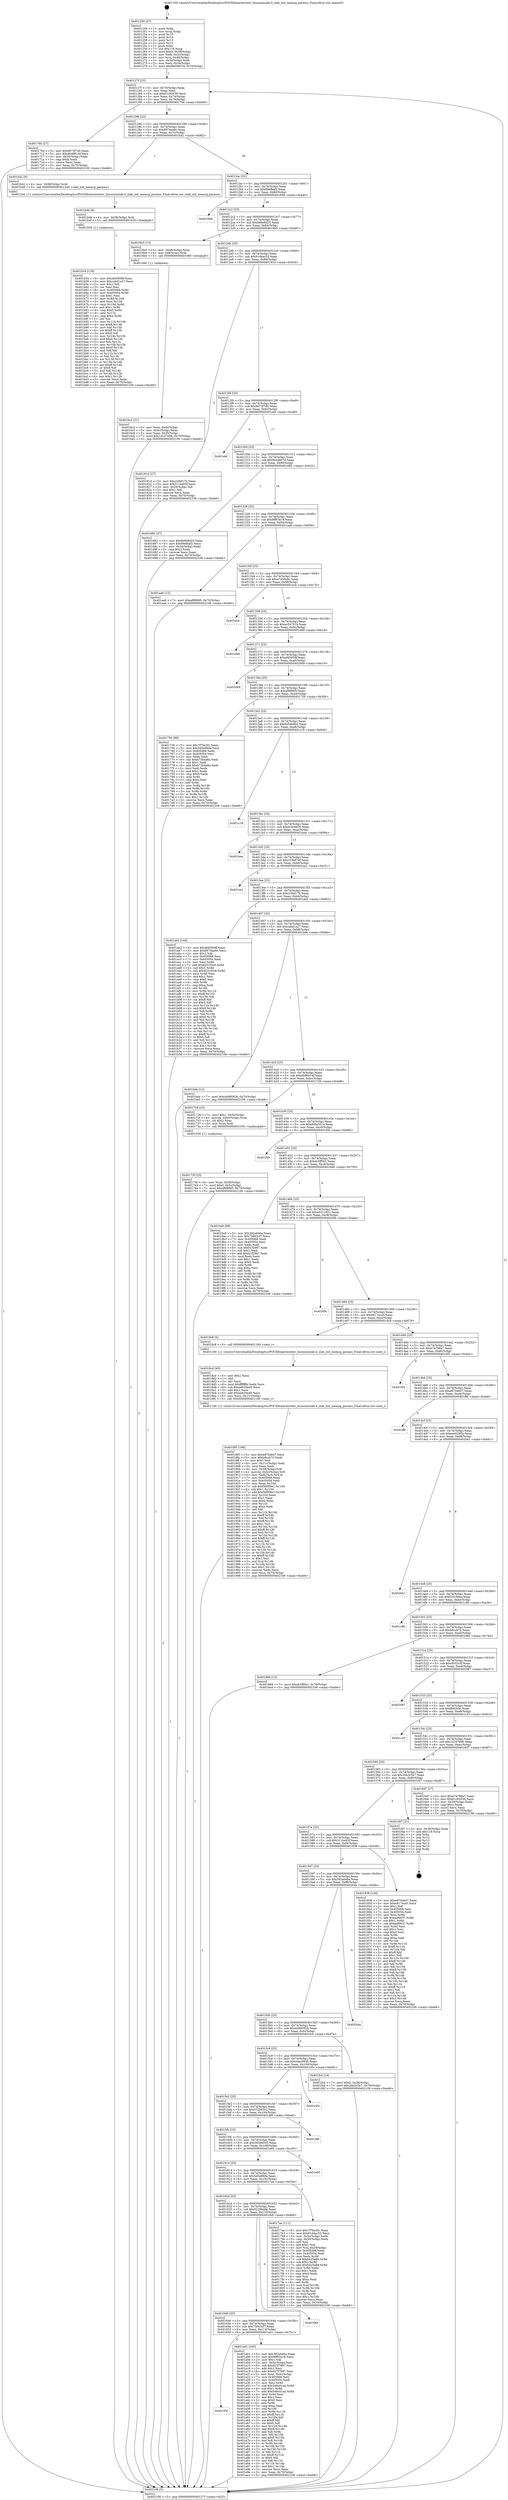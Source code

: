 digraph "0x401250" {
  label = "0x401250 (/mnt/c/Users/mathe/Desktop/tcc/POCII/binaries/extr_linuxmmslab.h_slab_init_memcg_params_Final-ollvm.out::main(0))"
  labelloc = "t"
  node[shape=record]

  Entry [label="",width=0.3,height=0.3,shape=circle,fillcolor=black,style=filled]
  "0x40127f" [label="{
     0x40127f [23]\l
     | [instrs]\l
     &nbsp;&nbsp;0x40127f \<+3\>: mov -0x70(%rbp),%eax\l
     &nbsp;&nbsp;0x401282 \<+2\>: mov %eax,%ecx\l
     &nbsp;&nbsp;0x401284 \<+6\>: sub $0x81c92036,%ecx\l
     &nbsp;&nbsp;0x40128a \<+3\>: mov %eax,-0x74(%rbp)\l
     &nbsp;&nbsp;0x40128d \<+3\>: mov %ecx,-0x78(%rbp)\l
     &nbsp;&nbsp;0x401290 \<+6\>: je 000000000040170d \<main+0x4bd\>\l
  }"]
  "0x40170d" [label="{
     0x40170d [27]\l
     | [instrs]\l
     &nbsp;&nbsp;0x40170d \<+5\>: mov $0x9673f7d0,%eax\l
     &nbsp;&nbsp;0x401712 \<+5\>: mov $0xd0d8914f,%ecx\l
     &nbsp;&nbsp;0x401717 \<+3\>: mov -0x30(%rbp),%edx\l
     &nbsp;&nbsp;0x40171a \<+3\>: cmp $0x0,%edx\l
     &nbsp;&nbsp;0x40171d \<+3\>: cmove %ecx,%eax\l
     &nbsp;&nbsp;0x401720 \<+3\>: mov %eax,-0x70(%rbp)\l
     &nbsp;&nbsp;0x401723 \<+5\>: jmp 0000000000402106 \<main+0xeb6\>\l
  }"]
  "0x401296" [label="{
     0x401296 [22]\l
     | [instrs]\l
     &nbsp;&nbsp;0x401296 \<+5\>: jmp 000000000040129b \<main+0x4b\>\l
     &nbsp;&nbsp;0x40129b \<+3\>: mov -0x74(%rbp),%eax\l
     &nbsp;&nbsp;0x40129e \<+5\>: sub $0x8974aa9c,%eax\l
     &nbsp;&nbsp;0x4012a3 \<+3\>: mov %eax,-0x7c(%rbp)\l
     &nbsp;&nbsp;0x4012a6 \<+6\>: je 0000000000401b42 \<main+0x8f2\>\l
  }"]
  Exit [label="",width=0.3,height=0.3,shape=circle,fillcolor=black,style=filled,peripheries=2]
  "0x401b42" [label="{
     0x401b42 [9]\l
     | [instrs]\l
     &nbsp;&nbsp;0x401b42 \<+4\>: mov -0x58(%rbp),%rdi\l
     &nbsp;&nbsp;0x401b46 \<+5\>: call 0000000000401240 \<slab_init_memcg_params\>\l
     | [calls]\l
     &nbsp;&nbsp;0x401240 \{1\} (/mnt/c/Users/mathe/Desktop/tcc/POCII/binaries/extr_linuxmmslab.h_slab_init_memcg_params_Final-ollvm.out::slab_init_memcg_params)\l
  }"]
  "0x4012ac" [label="{
     0x4012ac [22]\l
     | [instrs]\l
     &nbsp;&nbsp;0x4012ac \<+5\>: jmp 00000000004012b1 \<main+0x61\>\l
     &nbsp;&nbsp;0x4012b1 \<+3\>: mov -0x74(%rbp),%eax\l
     &nbsp;&nbsp;0x4012b4 \<+5\>: sub $0x89efbaf2,%eax\l
     &nbsp;&nbsp;0x4012b9 \<+3\>: mov %eax,-0x80(%rbp)\l
     &nbsp;&nbsp;0x4012bc \<+6\>: je 000000000040169d \<main+0x44d\>\l
  }"]
  "0x401b54" [label="{
     0x401b54 [138]\l
     | [instrs]\l
     &nbsp;&nbsp;0x401b54 \<+5\>: mov $0xaf45959f,%eax\l
     &nbsp;&nbsp;0x401b59 \<+5\>: mov $0xcabd1a27,%ecx\l
     &nbsp;&nbsp;0x401b5e \<+2\>: mov $0x1,%dl\l
     &nbsp;&nbsp;0x401b60 \<+2\>: xor %esi,%esi\l
     &nbsp;&nbsp;0x401b62 \<+8\>: mov 0x405068,%r8d\l
     &nbsp;&nbsp;0x401b6a \<+8\>: mov 0x405054,%r9d\l
     &nbsp;&nbsp;0x401b72 \<+3\>: sub $0x1,%esi\l
     &nbsp;&nbsp;0x401b75 \<+3\>: mov %r8d,%r10d\l
     &nbsp;&nbsp;0x401b78 \<+3\>: add %esi,%r10d\l
     &nbsp;&nbsp;0x401b7b \<+4\>: imul %r10d,%r8d\l
     &nbsp;&nbsp;0x401b7f \<+4\>: and $0x1,%r8d\l
     &nbsp;&nbsp;0x401b83 \<+4\>: cmp $0x0,%r8d\l
     &nbsp;&nbsp;0x401b87 \<+4\>: sete %r11b\l
     &nbsp;&nbsp;0x401b8b \<+4\>: cmp $0xa,%r9d\l
     &nbsp;&nbsp;0x401b8f \<+3\>: setl %bl\l
     &nbsp;&nbsp;0x401b92 \<+3\>: mov %r11b,%r14b\l
     &nbsp;&nbsp;0x401b95 \<+4\>: xor $0xff,%r14b\l
     &nbsp;&nbsp;0x401b99 \<+3\>: mov %bl,%r15b\l
     &nbsp;&nbsp;0x401b9c \<+4\>: xor $0xff,%r15b\l
     &nbsp;&nbsp;0x401ba0 \<+3\>: xor $0x0,%dl\l
     &nbsp;&nbsp;0x401ba3 \<+3\>: mov %r14b,%r12b\l
     &nbsp;&nbsp;0x401ba6 \<+4\>: and $0x0,%r12b\l
     &nbsp;&nbsp;0x401baa \<+3\>: and %dl,%r11b\l
     &nbsp;&nbsp;0x401bad \<+3\>: mov %r15b,%r13b\l
     &nbsp;&nbsp;0x401bb0 \<+4\>: and $0x0,%r13b\l
     &nbsp;&nbsp;0x401bb4 \<+2\>: and %dl,%bl\l
     &nbsp;&nbsp;0x401bb6 \<+3\>: or %r11b,%r12b\l
     &nbsp;&nbsp;0x401bb9 \<+3\>: or %bl,%r13b\l
     &nbsp;&nbsp;0x401bbc \<+3\>: xor %r13b,%r12b\l
     &nbsp;&nbsp;0x401bbf \<+3\>: or %r15b,%r14b\l
     &nbsp;&nbsp;0x401bc2 \<+4\>: xor $0xff,%r14b\l
     &nbsp;&nbsp;0x401bc6 \<+3\>: or $0x0,%dl\l
     &nbsp;&nbsp;0x401bc9 \<+3\>: and %dl,%r14b\l
     &nbsp;&nbsp;0x401bcc \<+3\>: or %r14b,%r12b\l
     &nbsp;&nbsp;0x401bcf \<+4\>: test $0x1,%r12b\l
     &nbsp;&nbsp;0x401bd3 \<+3\>: cmovne %ecx,%eax\l
     &nbsp;&nbsp;0x401bd6 \<+3\>: mov %eax,-0x70(%rbp)\l
     &nbsp;&nbsp;0x401bd9 \<+5\>: jmp 0000000000402106 \<main+0xeb6\>\l
  }"]
  "0x40169d" [label="{
     0x40169d\l
  }", style=dashed]
  "0x4012c2" [label="{
     0x4012c2 [25]\l
     | [instrs]\l
     &nbsp;&nbsp;0x4012c2 \<+5\>: jmp 00000000004012c7 \<main+0x77\>\l
     &nbsp;&nbsp;0x4012c7 \<+3\>: mov -0x74(%rbp),%eax\l
     &nbsp;&nbsp;0x4012ca \<+5\>: sub $0x8e9e8d25,%eax\l
     &nbsp;&nbsp;0x4012cf \<+6\>: mov %eax,-0x84(%rbp)\l
     &nbsp;&nbsp;0x4012d5 \<+6\>: je 00000000004016b5 \<main+0x465\>\l
  }"]
  "0x401b4b" [label="{
     0x401b4b [9]\l
     | [instrs]\l
     &nbsp;&nbsp;0x401b4b \<+4\>: mov -0x58(%rbp),%rdi\l
     &nbsp;&nbsp;0x401b4f \<+5\>: call 0000000000401030 \<free@plt\>\l
     | [calls]\l
     &nbsp;&nbsp;0x401030 \{1\} (unknown)\l
  }"]
  "0x4016b5" [label="{
     0x4016b5 [13]\l
     | [instrs]\l
     &nbsp;&nbsp;0x4016b5 \<+4\>: mov -0x48(%rbp),%rax\l
     &nbsp;&nbsp;0x4016b9 \<+4\>: mov 0x8(%rax),%rdi\l
     &nbsp;&nbsp;0x4016bd \<+5\>: call 0000000000401060 \<atoi@plt\>\l
     | [calls]\l
     &nbsp;&nbsp;0x401060 \{1\} (unknown)\l
  }"]
  "0x4012db" [label="{
     0x4012db [25]\l
     | [instrs]\l
     &nbsp;&nbsp;0x4012db \<+5\>: jmp 00000000004012e0 \<main+0x90\>\l
     &nbsp;&nbsp;0x4012e0 \<+3\>: mov -0x74(%rbp),%eax\l
     &nbsp;&nbsp;0x4012e3 \<+5\>: sub $0x91ddac53,%eax\l
     &nbsp;&nbsp;0x4012e8 \<+6\>: mov %eax,-0x88(%rbp)\l
     &nbsp;&nbsp;0x4012ee \<+6\>: je 000000000040181d \<main+0x5cd\>\l
  }"]
  "0x40165f" [label="{
     0x40165f\l
  }", style=dashed]
  "0x40181d" [label="{
     0x40181d [27]\l
     | [instrs]\l
     &nbsp;&nbsp;0x40181d \<+5\>: mov $0xc34bf17b,%eax\l
     &nbsp;&nbsp;0x401822 \<+5\>: mov $0x311be83f,%ecx\l
     &nbsp;&nbsp;0x401827 \<+3\>: mov -0x29(%rbp),%dl\l
     &nbsp;&nbsp;0x40182a \<+3\>: test $0x1,%dl\l
     &nbsp;&nbsp;0x40182d \<+3\>: cmovne %ecx,%eax\l
     &nbsp;&nbsp;0x401830 \<+3\>: mov %eax,-0x70(%rbp)\l
     &nbsp;&nbsp;0x401833 \<+5\>: jmp 0000000000402106 \<main+0xeb6\>\l
  }"]
  "0x4012f4" [label="{
     0x4012f4 [25]\l
     | [instrs]\l
     &nbsp;&nbsp;0x4012f4 \<+5\>: jmp 00000000004012f9 \<main+0xa9\>\l
     &nbsp;&nbsp;0x4012f9 \<+3\>: mov -0x74(%rbp),%eax\l
     &nbsp;&nbsp;0x4012fc \<+5\>: sub $0x9673f7d0,%eax\l
     &nbsp;&nbsp;0x401301 \<+6\>: mov %eax,-0x8c(%rbp)\l
     &nbsp;&nbsp;0x401307 \<+6\>: je 0000000000401ebf \<main+0xc6f\>\l
  }"]
  "0x401a01" [label="{
     0x401a01 [165]\l
     | [instrs]\l
     &nbsp;&nbsp;0x401a01 \<+5\>: mov $0x392a646a,%eax\l
     &nbsp;&nbsp;0x401a06 \<+5\>: mov $0x9ff93419,%ecx\l
     &nbsp;&nbsp;0x401a0b \<+2\>: mov $0x1,%dl\l
     &nbsp;&nbsp;0x401a0d \<+3\>: mov -0x5c(%rbp),%esi\l
     &nbsp;&nbsp;0x401a10 \<+6\>: sub $0xd27f7897,%esi\l
     &nbsp;&nbsp;0x401a16 \<+3\>: add $0x1,%esi\l
     &nbsp;&nbsp;0x401a19 \<+6\>: add $0xd27f7897,%esi\l
     &nbsp;&nbsp;0x401a1f \<+3\>: mov %esi,-0x5c(%rbp)\l
     &nbsp;&nbsp;0x401a22 \<+7\>: mov 0x405068,%esi\l
     &nbsp;&nbsp;0x401a29 \<+7\>: mov 0x405054,%edi\l
     &nbsp;&nbsp;0x401a30 \<+3\>: mov %esi,%r8d\l
     &nbsp;&nbsp;0x401a33 \<+7\>: sub $0x548cd1ad,%r8d\l
     &nbsp;&nbsp;0x401a3a \<+4\>: sub $0x1,%r8d\l
     &nbsp;&nbsp;0x401a3e \<+7\>: add $0x548cd1ad,%r8d\l
     &nbsp;&nbsp;0x401a45 \<+4\>: imul %r8d,%esi\l
     &nbsp;&nbsp;0x401a49 \<+3\>: and $0x1,%esi\l
     &nbsp;&nbsp;0x401a4c \<+3\>: cmp $0x0,%esi\l
     &nbsp;&nbsp;0x401a4f \<+4\>: sete %r9b\l
     &nbsp;&nbsp;0x401a53 \<+3\>: cmp $0xa,%edi\l
     &nbsp;&nbsp;0x401a56 \<+4\>: setl %r10b\l
     &nbsp;&nbsp;0x401a5a \<+3\>: mov %r9b,%r11b\l
     &nbsp;&nbsp;0x401a5d \<+4\>: xor $0xff,%r11b\l
     &nbsp;&nbsp;0x401a61 \<+3\>: mov %r10b,%bl\l
     &nbsp;&nbsp;0x401a64 \<+3\>: xor $0xff,%bl\l
     &nbsp;&nbsp;0x401a67 \<+3\>: xor $0x0,%dl\l
     &nbsp;&nbsp;0x401a6a \<+3\>: mov %r11b,%r14b\l
     &nbsp;&nbsp;0x401a6d \<+4\>: and $0x0,%r14b\l
     &nbsp;&nbsp;0x401a71 \<+3\>: and %dl,%r9b\l
     &nbsp;&nbsp;0x401a74 \<+3\>: mov %bl,%r15b\l
     &nbsp;&nbsp;0x401a77 \<+4\>: and $0x0,%r15b\l
     &nbsp;&nbsp;0x401a7b \<+3\>: and %dl,%r10b\l
     &nbsp;&nbsp;0x401a7e \<+3\>: or %r9b,%r14b\l
     &nbsp;&nbsp;0x401a81 \<+3\>: or %r10b,%r15b\l
     &nbsp;&nbsp;0x401a84 \<+3\>: xor %r15b,%r14b\l
     &nbsp;&nbsp;0x401a87 \<+3\>: or %bl,%r11b\l
     &nbsp;&nbsp;0x401a8a \<+4\>: xor $0xff,%r11b\l
     &nbsp;&nbsp;0x401a8e \<+3\>: or $0x0,%dl\l
     &nbsp;&nbsp;0x401a91 \<+3\>: and %dl,%r11b\l
     &nbsp;&nbsp;0x401a94 \<+3\>: or %r11b,%r14b\l
     &nbsp;&nbsp;0x401a97 \<+4\>: test $0x1,%r14b\l
     &nbsp;&nbsp;0x401a9b \<+3\>: cmovne %ecx,%eax\l
     &nbsp;&nbsp;0x401a9e \<+3\>: mov %eax,-0x70(%rbp)\l
     &nbsp;&nbsp;0x401aa1 \<+5\>: jmp 0000000000402106 \<main+0xeb6\>\l
  }"]
  "0x401ebf" [label="{
     0x401ebf\l
  }", style=dashed]
  "0x40130d" [label="{
     0x40130d [25]\l
     | [instrs]\l
     &nbsp;&nbsp;0x40130d \<+5\>: jmp 0000000000401312 \<main+0xc2\>\l
     &nbsp;&nbsp;0x401312 \<+3\>: mov -0x74(%rbp),%eax\l
     &nbsp;&nbsp;0x401315 \<+5\>: sub $0x9e04607d,%eax\l
     &nbsp;&nbsp;0x40131a \<+6\>: mov %eax,-0x90(%rbp)\l
     &nbsp;&nbsp;0x401320 \<+6\>: je 0000000000401682 \<main+0x432\>\l
  }"]
  "0x401646" [label="{
     0x401646 [25]\l
     | [instrs]\l
     &nbsp;&nbsp;0x401646 \<+5\>: jmp 000000000040164b \<main+0x3fb\>\l
     &nbsp;&nbsp;0x40164b \<+3\>: mov -0x74(%rbp),%eax\l
     &nbsp;&nbsp;0x40164e \<+5\>: sub $0x75663cf7,%eax\l
     &nbsp;&nbsp;0x401653 \<+6\>: mov %eax,-0x114(%rbp)\l
     &nbsp;&nbsp;0x401659 \<+6\>: je 0000000000401a01 \<main+0x7b1\>\l
  }"]
  "0x401682" [label="{
     0x401682 [27]\l
     | [instrs]\l
     &nbsp;&nbsp;0x401682 \<+5\>: mov $0x8e9e8d25,%eax\l
     &nbsp;&nbsp;0x401687 \<+5\>: mov $0x89efbaf2,%ecx\l
     &nbsp;&nbsp;0x40168c \<+3\>: mov -0x34(%rbp),%edx\l
     &nbsp;&nbsp;0x40168f \<+3\>: cmp $0x2,%edx\l
     &nbsp;&nbsp;0x401692 \<+3\>: cmovne %ecx,%eax\l
     &nbsp;&nbsp;0x401695 \<+3\>: mov %eax,-0x70(%rbp)\l
     &nbsp;&nbsp;0x401698 \<+5\>: jmp 0000000000402106 \<main+0xeb6\>\l
  }"]
  "0x401326" [label="{
     0x401326 [25]\l
     | [instrs]\l
     &nbsp;&nbsp;0x401326 \<+5\>: jmp 000000000040132b \<main+0xdb\>\l
     &nbsp;&nbsp;0x40132b \<+3\>: mov -0x74(%rbp),%eax\l
     &nbsp;&nbsp;0x40132e \<+5\>: sub $0x9ff93419,%eax\l
     &nbsp;&nbsp;0x401333 \<+6\>: mov %eax,-0x94(%rbp)\l
     &nbsp;&nbsp;0x401339 \<+6\>: je 0000000000401aa6 \<main+0x856\>\l
  }"]
  "0x402106" [label="{
     0x402106 [5]\l
     | [instrs]\l
     &nbsp;&nbsp;0x402106 \<+5\>: jmp 000000000040127f \<main+0x2f\>\l
  }"]
  "0x401250" [label="{
     0x401250 [47]\l
     | [instrs]\l
     &nbsp;&nbsp;0x401250 \<+1\>: push %rbp\l
     &nbsp;&nbsp;0x401251 \<+3\>: mov %rsp,%rbp\l
     &nbsp;&nbsp;0x401254 \<+2\>: push %r15\l
     &nbsp;&nbsp;0x401256 \<+2\>: push %r14\l
     &nbsp;&nbsp;0x401258 \<+2\>: push %r13\l
     &nbsp;&nbsp;0x40125a \<+2\>: push %r12\l
     &nbsp;&nbsp;0x40125c \<+1\>: push %rbx\l
     &nbsp;&nbsp;0x40125d \<+7\>: sub $0x118,%rsp\l
     &nbsp;&nbsp;0x401264 \<+7\>: movl $0x0,-0x38(%rbp)\l
     &nbsp;&nbsp;0x40126b \<+3\>: mov %edi,-0x3c(%rbp)\l
     &nbsp;&nbsp;0x40126e \<+4\>: mov %rsi,-0x48(%rbp)\l
     &nbsp;&nbsp;0x401272 \<+3\>: mov -0x3c(%rbp),%edi\l
     &nbsp;&nbsp;0x401275 \<+3\>: mov %edi,-0x34(%rbp)\l
     &nbsp;&nbsp;0x401278 \<+7\>: movl $0x9e04607d,-0x70(%rbp)\l
  }"]
  "0x4016c2" [label="{
     0x4016c2 [21]\l
     | [instrs]\l
     &nbsp;&nbsp;0x4016c2 \<+3\>: mov %eax,-0x4c(%rbp)\l
     &nbsp;&nbsp;0x4016c5 \<+3\>: mov -0x4c(%rbp),%eax\l
     &nbsp;&nbsp;0x4016c8 \<+3\>: mov %eax,-0x30(%rbp)\l
     &nbsp;&nbsp;0x4016cb \<+7\>: movl $0x1d1d7e98,-0x70(%rbp)\l
     &nbsp;&nbsp;0x4016d2 \<+5\>: jmp 0000000000402106 \<main+0xeb6\>\l
  }"]
  "0x401fb8" [label="{
     0x401fb8\l
  }", style=dashed]
  "0x401aa6" [label="{
     0x401aa6 [12]\l
     | [instrs]\l
     &nbsp;&nbsp;0x401aa6 \<+7\>: movl $0xaf6f6fd5,-0x70(%rbp)\l
     &nbsp;&nbsp;0x401aad \<+5\>: jmp 0000000000402106 \<main+0xeb6\>\l
  }"]
  "0x40133f" [label="{
     0x40133f [25]\l
     | [instrs]\l
     &nbsp;&nbsp;0x40133f \<+5\>: jmp 0000000000401344 \<main+0xf4\>\l
     &nbsp;&nbsp;0x401344 \<+3\>: mov -0x74(%rbp),%eax\l
     &nbsp;&nbsp;0x401347 \<+5\>: sub $0xa7e50a9c,%eax\l
     &nbsp;&nbsp;0x40134c \<+6\>: mov %eax,-0x98(%rbp)\l
     &nbsp;&nbsp;0x401352 \<+6\>: je 0000000000401ecb \<main+0xc7b\>\l
  }"]
  "0x4018f5" [label="{
     0x4018f5 [168]\l
     | [instrs]\l
     &nbsp;&nbsp;0x4018f5 \<+5\>: mov $0xe870a647,%ecx\l
     &nbsp;&nbsp;0x4018fa \<+5\>: mov $0xb8ccb72,%edx\l
     &nbsp;&nbsp;0x4018ff \<+3\>: mov $0x1,%sil\l
     &nbsp;&nbsp;0x401902 \<+6\>: mov -0x11c(%rbp),%edi\l
     &nbsp;&nbsp;0x401908 \<+3\>: imul %eax,%edi\l
     &nbsp;&nbsp;0x40190b \<+4\>: mov -0x58(%rbp),%r8\l
     &nbsp;&nbsp;0x40190f \<+4\>: movslq -0x5c(%rbp),%r9\l
     &nbsp;&nbsp;0x401913 \<+4\>: mov %edi,(%r8,%r9,4)\l
     &nbsp;&nbsp;0x401917 \<+7\>: mov 0x405068,%eax\l
     &nbsp;&nbsp;0x40191e \<+7\>: mov 0x405054,%edi\l
     &nbsp;&nbsp;0x401925 \<+3\>: mov %eax,%r10d\l
     &nbsp;&nbsp;0x401928 \<+7\>: sub $0xf46f09e1,%r10d\l
     &nbsp;&nbsp;0x40192f \<+4\>: sub $0x1,%r10d\l
     &nbsp;&nbsp;0x401933 \<+7\>: add $0xf46f09e1,%r10d\l
     &nbsp;&nbsp;0x40193a \<+4\>: imul %r10d,%eax\l
     &nbsp;&nbsp;0x40193e \<+3\>: and $0x1,%eax\l
     &nbsp;&nbsp;0x401941 \<+3\>: cmp $0x0,%eax\l
     &nbsp;&nbsp;0x401944 \<+4\>: sete %r11b\l
     &nbsp;&nbsp;0x401948 \<+3\>: cmp $0xa,%edi\l
     &nbsp;&nbsp;0x40194b \<+3\>: setl %bl\l
     &nbsp;&nbsp;0x40194e \<+3\>: mov %r11b,%r14b\l
     &nbsp;&nbsp;0x401951 \<+4\>: xor $0xff,%r14b\l
     &nbsp;&nbsp;0x401955 \<+3\>: mov %bl,%r15b\l
     &nbsp;&nbsp;0x401958 \<+4\>: xor $0xff,%r15b\l
     &nbsp;&nbsp;0x40195c \<+4\>: xor $0x1,%sil\l
     &nbsp;&nbsp;0x401960 \<+3\>: mov %r14b,%r12b\l
     &nbsp;&nbsp;0x401963 \<+4\>: and $0xff,%r12b\l
     &nbsp;&nbsp;0x401967 \<+3\>: and %sil,%r11b\l
     &nbsp;&nbsp;0x40196a \<+3\>: mov %r15b,%r13b\l
     &nbsp;&nbsp;0x40196d \<+4\>: and $0xff,%r13b\l
     &nbsp;&nbsp;0x401971 \<+3\>: and %sil,%bl\l
     &nbsp;&nbsp;0x401974 \<+3\>: or %r11b,%r12b\l
     &nbsp;&nbsp;0x401977 \<+3\>: or %bl,%r13b\l
     &nbsp;&nbsp;0x40197a \<+3\>: xor %r13b,%r12b\l
     &nbsp;&nbsp;0x40197d \<+3\>: or %r15b,%r14b\l
     &nbsp;&nbsp;0x401980 \<+4\>: xor $0xff,%r14b\l
     &nbsp;&nbsp;0x401984 \<+4\>: or $0x1,%sil\l
     &nbsp;&nbsp;0x401988 \<+3\>: and %sil,%r14b\l
     &nbsp;&nbsp;0x40198b \<+3\>: or %r14b,%r12b\l
     &nbsp;&nbsp;0x40198e \<+4\>: test $0x1,%r12b\l
     &nbsp;&nbsp;0x401992 \<+3\>: cmovne %edx,%ecx\l
     &nbsp;&nbsp;0x401995 \<+3\>: mov %ecx,-0x70(%rbp)\l
     &nbsp;&nbsp;0x401998 \<+5\>: jmp 0000000000402106 \<main+0xeb6\>\l
  }"]
  "0x401ecb" [label="{
     0x401ecb\l
  }", style=dashed]
  "0x401358" [label="{
     0x401358 [25]\l
     | [instrs]\l
     &nbsp;&nbsp;0x401358 \<+5\>: jmp 000000000040135d \<main+0x10d\>\l
     &nbsp;&nbsp;0x40135d \<+3\>: mov -0x74(%rbp),%eax\l
     &nbsp;&nbsp;0x401360 \<+5\>: sub $0xac54701b,%eax\l
     &nbsp;&nbsp;0x401365 \<+6\>: mov %eax,-0x9c(%rbp)\l
     &nbsp;&nbsp;0x40136b \<+6\>: je 0000000000401d68 \<main+0xb18\>\l
  }"]
  "0x4018cd" [label="{
     0x4018cd [40]\l
     | [instrs]\l
     &nbsp;&nbsp;0x4018cd \<+5\>: mov $0x2,%ecx\l
     &nbsp;&nbsp;0x4018d2 \<+1\>: cltd\l
     &nbsp;&nbsp;0x4018d3 \<+2\>: idiv %ecx\l
     &nbsp;&nbsp;0x4018d5 \<+6\>: imul $0xfffffffe,%edx,%ecx\l
     &nbsp;&nbsp;0x4018db \<+6\>: sub $0xee620e40,%ecx\l
     &nbsp;&nbsp;0x4018e1 \<+3\>: add $0x1,%ecx\l
     &nbsp;&nbsp;0x4018e4 \<+6\>: add $0xee620e40,%ecx\l
     &nbsp;&nbsp;0x4018ea \<+6\>: mov %ecx,-0x11c(%rbp)\l
     &nbsp;&nbsp;0x4018f0 \<+5\>: call 0000000000401160 \<next_i\>\l
     | [calls]\l
     &nbsp;&nbsp;0x401160 \{1\} (/mnt/c/Users/mathe/Desktop/tcc/POCII/binaries/extr_linuxmmslab.h_slab_init_memcg_params_Final-ollvm.out::next_i)\l
  }"]
  "0x401d68" [label="{
     0x401d68\l
  }", style=dashed]
  "0x401371" [label="{
     0x401371 [25]\l
     | [instrs]\l
     &nbsp;&nbsp;0x401371 \<+5\>: jmp 0000000000401376 \<main+0x126\>\l
     &nbsp;&nbsp;0x401376 \<+3\>: mov -0x74(%rbp),%eax\l
     &nbsp;&nbsp;0x401379 \<+5\>: sub $0xaf45959f,%eax\l
     &nbsp;&nbsp;0x40137e \<+6\>: mov %eax,-0xa0(%rbp)\l
     &nbsp;&nbsp;0x401384 \<+6\>: je 0000000000402069 \<main+0xe19\>\l
  }"]
  "0x40162d" [label="{
     0x40162d [25]\l
     | [instrs]\l
     &nbsp;&nbsp;0x40162d \<+5\>: jmp 0000000000401632 \<main+0x3e2\>\l
     &nbsp;&nbsp;0x401632 \<+3\>: mov -0x74(%rbp),%eax\l
     &nbsp;&nbsp;0x401635 \<+5\>: sub $0x6229bdde,%eax\l
     &nbsp;&nbsp;0x40163a \<+6\>: mov %eax,-0x110(%rbp)\l
     &nbsp;&nbsp;0x401640 \<+6\>: je 0000000000401fb8 \<main+0xd68\>\l
  }"]
  "0x402069" [label="{
     0x402069\l
  }", style=dashed]
  "0x40138a" [label="{
     0x40138a [25]\l
     | [instrs]\l
     &nbsp;&nbsp;0x40138a \<+5\>: jmp 000000000040138f \<main+0x13f\>\l
     &nbsp;&nbsp;0x40138f \<+3\>: mov -0x74(%rbp),%eax\l
     &nbsp;&nbsp;0x401392 \<+5\>: sub $0xaf6f6fd5,%eax\l
     &nbsp;&nbsp;0x401397 \<+6\>: mov %eax,-0xa4(%rbp)\l
     &nbsp;&nbsp;0x40139d \<+6\>: je 0000000000401756 \<main+0x506\>\l
  }"]
  "0x4017ae" [label="{
     0x4017ae [111]\l
     | [instrs]\l
     &nbsp;&nbsp;0x4017ae \<+5\>: mov $0x7f7be3f1,%eax\l
     &nbsp;&nbsp;0x4017b3 \<+5\>: mov $0x91ddac53,%ecx\l
     &nbsp;&nbsp;0x4017b8 \<+3\>: mov -0x5c(%rbp),%edx\l
     &nbsp;&nbsp;0x4017bb \<+3\>: cmp -0x50(%rbp),%edx\l
     &nbsp;&nbsp;0x4017be \<+4\>: setl %sil\l
     &nbsp;&nbsp;0x4017c2 \<+4\>: and $0x1,%sil\l
     &nbsp;&nbsp;0x4017c6 \<+4\>: mov %sil,-0x29(%rbp)\l
     &nbsp;&nbsp;0x4017ca \<+7\>: mov 0x405068,%edx\l
     &nbsp;&nbsp;0x4017d1 \<+7\>: mov 0x405054,%edi\l
     &nbsp;&nbsp;0x4017d8 \<+3\>: mov %edx,%r8d\l
     &nbsp;&nbsp;0x4017db \<+7\>: sub $0xb425a89,%r8d\l
     &nbsp;&nbsp;0x4017e2 \<+4\>: sub $0x1,%r8d\l
     &nbsp;&nbsp;0x4017e6 \<+7\>: add $0xb425a89,%r8d\l
     &nbsp;&nbsp;0x4017ed \<+4\>: imul %r8d,%edx\l
     &nbsp;&nbsp;0x4017f1 \<+3\>: and $0x1,%edx\l
     &nbsp;&nbsp;0x4017f4 \<+3\>: cmp $0x0,%edx\l
     &nbsp;&nbsp;0x4017f7 \<+4\>: sete %sil\l
     &nbsp;&nbsp;0x4017fb \<+3\>: cmp $0xa,%edi\l
     &nbsp;&nbsp;0x4017fe \<+4\>: setl %r9b\l
     &nbsp;&nbsp;0x401802 \<+3\>: mov %sil,%r10b\l
     &nbsp;&nbsp;0x401805 \<+3\>: and %r9b,%r10b\l
     &nbsp;&nbsp;0x401808 \<+3\>: xor %r9b,%sil\l
     &nbsp;&nbsp;0x40180b \<+3\>: or %sil,%r10b\l
     &nbsp;&nbsp;0x40180e \<+4\>: test $0x1,%r10b\l
     &nbsp;&nbsp;0x401812 \<+3\>: cmovne %ecx,%eax\l
     &nbsp;&nbsp;0x401815 \<+3\>: mov %eax,-0x70(%rbp)\l
     &nbsp;&nbsp;0x401818 \<+5\>: jmp 0000000000402106 \<main+0xeb6\>\l
  }"]
  "0x401756" [label="{
     0x401756 [88]\l
     | [instrs]\l
     &nbsp;&nbsp;0x401756 \<+5\>: mov $0x7f7be3f1,%eax\l
     &nbsp;&nbsp;0x40175b \<+5\>: mov $0x5d3e980e,%ecx\l
     &nbsp;&nbsp;0x401760 \<+7\>: mov 0x405068,%edx\l
     &nbsp;&nbsp;0x401767 \<+7\>: mov 0x405054,%esi\l
     &nbsp;&nbsp;0x40176e \<+2\>: mov %edx,%edi\l
     &nbsp;&nbsp;0x401770 \<+6\>: sub $0xb73b4a6a,%edi\l
     &nbsp;&nbsp;0x401776 \<+3\>: sub $0x1,%edi\l
     &nbsp;&nbsp;0x401779 \<+6\>: add $0xb73b4a6a,%edi\l
     &nbsp;&nbsp;0x40177f \<+3\>: imul %edi,%edx\l
     &nbsp;&nbsp;0x401782 \<+3\>: and $0x1,%edx\l
     &nbsp;&nbsp;0x401785 \<+3\>: cmp $0x0,%edx\l
     &nbsp;&nbsp;0x401788 \<+4\>: sete %r8b\l
     &nbsp;&nbsp;0x40178c \<+3\>: cmp $0xa,%esi\l
     &nbsp;&nbsp;0x40178f \<+4\>: setl %r9b\l
     &nbsp;&nbsp;0x401793 \<+3\>: mov %r8b,%r10b\l
     &nbsp;&nbsp;0x401796 \<+3\>: and %r9b,%r10b\l
     &nbsp;&nbsp;0x401799 \<+3\>: xor %r9b,%r8b\l
     &nbsp;&nbsp;0x40179c \<+3\>: or %r8b,%r10b\l
     &nbsp;&nbsp;0x40179f \<+4\>: test $0x1,%r10b\l
     &nbsp;&nbsp;0x4017a3 \<+3\>: cmovne %ecx,%eax\l
     &nbsp;&nbsp;0x4017a6 \<+3\>: mov %eax,-0x70(%rbp)\l
     &nbsp;&nbsp;0x4017a9 \<+5\>: jmp 0000000000402106 \<main+0xeb6\>\l
  }"]
  "0x4013a3" [label="{
     0x4013a3 [25]\l
     | [instrs]\l
     &nbsp;&nbsp;0x4013a3 \<+5\>: jmp 00000000004013a8 \<main+0x158\>\l
     &nbsp;&nbsp;0x4013a8 \<+3\>: mov -0x74(%rbp),%eax\l
     &nbsp;&nbsp;0x4013ab \<+5\>: sub $0xbc04b0b5,%eax\l
     &nbsp;&nbsp;0x4013b0 \<+6\>: mov %eax,-0xa8(%rbp)\l
     &nbsp;&nbsp;0x4013b6 \<+6\>: je 0000000000401c18 \<main+0x9c8\>\l
  }"]
  "0x401614" [label="{
     0x401614 [25]\l
     | [instrs]\l
     &nbsp;&nbsp;0x401614 \<+5\>: jmp 0000000000401619 \<main+0x3c9\>\l
     &nbsp;&nbsp;0x401619 \<+3\>: mov -0x74(%rbp),%eax\l
     &nbsp;&nbsp;0x40161c \<+5\>: sub $0x5d3e980e,%eax\l
     &nbsp;&nbsp;0x401621 \<+6\>: mov %eax,-0x10c(%rbp)\l
     &nbsp;&nbsp;0x401627 \<+6\>: je 00000000004017ae \<main+0x55e\>\l
  }"]
  "0x401c18" [label="{
     0x401c18\l
  }", style=dashed]
  "0x4013bc" [label="{
     0x4013bc [25]\l
     | [instrs]\l
     &nbsp;&nbsp;0x4013bc \<+5\>: jmp 00000000004013c1 \<main+0x171\>\l
     &nbsp;&nbsp;0x4013c1 \<+3\>: mov -0x74(%rbp),%eax\l
     &nbsp;&nbsp;0x4013c4 \<+5\>: sub $0xbc4c6e56,%eax\l
     &nbsp;&nbsp;0x4013c9 \<+6\>: mov %eax,-0xac(%rbp)\l
     &nbsp;&nbsp;0x4013cf \<+6\>: je 0000000000401bea \<main+0x99a\>\l
  }"]
  "0x401e95" [label="{
     0x401e95\l
  }", style=dashed]
  "0x401bea" [label="{
     0x401bea\l
  }", style=dashed]
  "0x4013d5" [label="{
     0x4013d5 [25]\l
     | [instrs]\l
     &nbsp;&nbsp;0x4013d5 \<+5\>: jmp 00000000004013da \<main+0x18a\>\l
     &nbsp;&nbsp;0x4013da \<+3\>: mov -0x74(%rbp),%eax\l
     &nbsp;&nbsp;0x4013dd \<+5\>: sub $0xc33b87af,%eax\l
     &nbsp;&nbsp;0x4013e2 \<+6\>: mov %eax,-0xb0(%rbp)\l
     &nbsp;&nbsp;0x4013e8 \<+6\>: je 0000000000401ea1 \<main+0xc51\>\l
  }"]
  "0x4015fb" [label="{
     0x4015fb [25]\l
     | [instrs]\l
     &nbsp;&nbsp;0x4015fb \<+5\>: jmp 0000000000401600 \<main+0x3b0\>\l
     &nbsp;&nbsp;0x401600 \<+3\>: mov -0x74(%rbp),%eax\l
     &nbsp;&nbsp;0x401603 \<+5\>: sub $0x595e6045,%eax\l
     &nbsp;&nbsp;0x401608 \<+6\>: mov %eax,-0x108(%rbp)\l
     &nbsp;&nbsp;0x40160e \<+6\>: je 0000000000401e95 \<main+0xc45\>\l
  }"]
  "0x401ea1" [label="{
     0x401ea1\l
  }", style=dashed]
  "0x4013ee" [label="{
     0x4013ee [25]\l
     | [instrs]\l
     &nbsp;&nbsp;0x4013ee \<+5\>: jmp 00000000004013f3 \<main+0x1a3\>\l
     &nbsp;&nbsp;0x4013f3 \<+3\>: mov -0x74(%rbp),%eax\l
     &nbsp;&nbsp;0x4013f6 \<+5\>: sub $0xc34bf17b,%eax\l
     &nbsp;&nbsp;0x4013fb \<+6\>: mov %eax,-0xb4(%rbp)\l
     &nbsp;&nbsp;0x401401 \<+6\>: je 0000000000401ab2 \<main+0x862\>\l
  }"]
  "0x401df8" [label="{
     0x401df8\l
  }", style=dashed]
  "0x401ab2" [label="{
     0x401ab2 [144]\l
     | [instrs]\l
     &nbsp;&nbsp;0x401ab2 \<+5\>: mov $0xaf45959f,%eax\l
     &nbsp;&nbsp;0x401ab7 \<+5\>: mov $0x8974aa9c,%ecx\l
     &nbsp;&nbsp;0x401abc \<+2\>: mov $0x1,%dl\l
     &nbsp;&nbsp;0x401abe \<+7\>: mov 0x405068,%esi\l
     &nbsp;&nbsp;0x401ac5 \<+7\>: mov 0x405054,%edi\l
     &nbsp;&nbsp;0x401acc \<+3\>: mov %esi,%r8d\l
     &nbsp;&nbsp;0x401acf \<+7\>: add $0x8251f3c8,%r8d\l
     &nbsp;&nbsp;0x401ad6 \<+4\>: sub $0x1,%r8d\l
     &nbsp;&nbsp;0x401ada \<+7\>: sub $0x8251f3c8,%r8d\l
     &nbsp;&nbsp;0x401ae1 \<+4\>: imul %r8d,%esi\l
     &nbsp;&nbsp;0x401ae5 \<+3\>: and $0x1,%esi\l
     &nbsp;&nbsp;0x401ae8 \<+3\>: cmp $0x0,%esi\l
     &nbsp;&nbsp;0x401aeb \<+4\>: sete %r9b\l
     &nbsp;&nbsp;0x401aef \<+3\>: cmp $0xa,%edi\l
     &nbsp;&nbsp;0x401af2 \<+4\>: setl %r10b\l
     &nbsp;&nbsp;0x401af6 \<+3\>: mov %r9b,%r11b\l
     &nbsp;&nbsp;0x401af9 \<+4\>: xor $0xff,%r11b\l
     &nbsp;&nbsp;0x401afd \<+3\>: mov %r10b,%bl\l
     &nbsp;&nbsp;0x401b00 \<+3\>: xor $0xff,%bl\l
     &nbsp;&nbsp;0x401b03 \<+3\>: xor $0x0,%dl\l
     &nbsp;&nbsp;0x401b06 \<+3\>: mov %r11b,%r14b\l
     &nbsp;&nbsp;0x401b09 \<+4\>: and $0x0,%r14b\l
     &nbsp;&nbsp;0x401b0d \<+3\>: and %dl,%r9b\l
     &nbsp;&nbsp;0x401b10 \<+3\>: mov %bl,%r15b\l
     &nbsp;&nbsp;0x401b13 \<+4\>: and $0x0,%r15b\l
     &nbsp;&nbsp;0x401b17 \<+3\>: and %dl,%r10b\l
     &nbsp;&nbsp;0x401b1a \<+3\>: or %r9b,%r14b\l
     &nbsp;&nbsp;0x401b1d \<+3\>: or %r10b,%r15b\l
     &nbsp;&nbsp;0x401b20 \<+3\>: xor %r15b,%r14b\l
     &nbsp;&nbsp;0x401b23 \<+3\>: or %bl,%r11b\l
     &nbsp;&nbsp;0x401b26 \<+4\>: xor $0xff,%r11b\l
     &nbsp;&nbsp;0x401b2a \<+3\>: or $0x0,%dl\l
     &nbsp;&nbsp;0x401b2d \<+3\>: and %dl,%r11b\l
     &nbsp;&nbsp;0x401b30 \<+3\>: or %r11b,%r14b\l
     &nbsp;&nbsp;0x401b33 \<+4\>: test $0x1,%r14b\l
     &nbsp;&nbsp;0x401b37 \<+3\>: cmovne %ecx,%eax\l
     &nbsp;&nbsp;0x401b3a \<+3\>: mov %eax,-0x70(%rbp)\l
     &nbsp;&nbsp;0x401b3d \<+5\>: jmp 0000000000402106 \<main+0xeb6\>\l
  }"]
  "0x401407" [label="{
     0x401407 [25]\l
     | [instrs]\l
     &nbsp;&nbsp;0x401407 \<+5\>: jmp 000000000040140c \<main+0x1bc\>\l
     &nbsp;&nbsp;0x40140c \<+3\>: mov -0x74(%rbp),%eax\l
     &nbsp;&nbsp;0x40140f \<+5\>: sub $0xcabd1a27,%eax\l
     &nbsp;&nbsp;0x401414 \<+6\>: mov %eax,-0xb8(%rbp)\l
     &nbsp;&nbsp;0x40141a \<+6\>: je 0000000000401bde \<main+0x98e\>\l
  }"]
  "0x4015e2" [label="{
     0x4015e2 [25]\l
     | [instrs]\l
     &nbsp;&nbsp;0x4015e2 \<+5\>: jmp 00000000004015e7 \<main+0x397\>\l
     &nbsp;&nbsp;0x4015e7 \<+3\>: mov -0x74(%rbp),%eax\l
     &nbsp;&nbsp;0x4015ea \<+5\>: sub $0x532b43c2,%eax\l
     &nbsp;&nbsp;0x4015ef \<+6\>: mov %eax,-0x104(%rbp)\l
     &nbsp;&nbsp;0x4015f5 \<+6\>: je 0000000000401df8 \<main+0xba8\>\l
  }"]
  "0x401bde" [label="{
     0x401bde [12]\l
     | [instrs]\l
     &nbsp;&nbsp;0x401bde \<+7\>: movl $0x44990926,-0x70(%rbp)\l
     &nbsp;&nbsp;0x401be5 \<+5\>: jmp 0000000000402106 \<main+0xeb6\>\l
  }"]
  "0x401420" [label="{
     0x401420 [25]\l
     | [instrs]\l
     &nbsp;&nbsp;0x401420 \<+5\>: jmp 0000000000401425 \<main+0x1d5\>\l
     &nbsp;&nbsp;0x401425 \<+3\>: mov -0x74(%rbp),%eax\l
     &nbsp;&nbsp;0x401428 \<+5\>: sub $0xd0d8914f,%eax\l
     &nbsp;&nbsp;0x40142d \<+6\>: mov %eax,-0xbc(%rbp)\l
     &nbsp;&nbsp;0x401433 \<+6\>: je 0000000000401728 \<main+0x4d8\>\l
  }"]
  "0x401d5c" [label="{
     0x401d5c\l
  }", style=dashed]
  "0x401728" [label="{
     0x401728 [23]\l
     | [instrs]\l
     &nbsp;&nbsp;0x401728 \<+7\>: movl $0x1,-0x50(%rbp)\l
     &nbsp;&nbsp;0x40172f \<+4\>: movslq -0x50(%rbp),%rax\l
     &nbsp;&nbsp;0x401733 \<+4\>: shl $0x2,%rax\l
     &nbsp;&nbsp;0x401737 \<+3\>: mov %rax,%rdi\l
     &nbsp;&nbsp;0x40173a \<+5\>: call 0000000000401050 \<malloc@plt\>\l
     | [calls]\l
     &nbsp;&nbsp;0x401050 \{1\} (unknown)\l
  }"]
  "0x401439" [label="{
     0x401439 [25]\l
     | [instrs]\l
     &nbsp;&nbsp;0x401439 \<+5\>: jmp 000000000040143e \<main+0x1ee\>\l
     &nbsp;&nbsp;0x40143e \<+3\>: mov -0x74(%rbp),%eax\l
     &nbsp;&nbsp;0x401441 \<+5\>: sub $0xd66a3214,%eax\l
     &nbsp;&nbsp;0x401446 \<+6\>: mov %eax,-0xc0(%rbp)\l
     &nbsp;&nbsp;0x40144c \<+6\>: je 0000000000401f5b \<main+0xd0b\>\l
  }"]
  "0x4015c9" [label="{
     0x4015c9 [25]\l
     | [instrs]\l
     &nbsp;&nbsp;0x4015c9 \<+5\>: jmp 00000000004015ce \<main+0x37e\>\l
     &nbsp;&nbsp;0x4015ce \<+3\>: mov -0x74(%rbp),%eax\l
     &nbsp;&nbsp;0x4015d1 \<+5\>: sub $0x44ec0930,%eax\l
     &nbsp;&nbsp;0x4015d6 \<+6\>: mov %eax,-0x100(%rbp)\l
     &nbsp;&nbsp;0x4015dc \<+6\>: je 0000000000401d5c \<main+0xb0c\>\l
  }"]
  "0x401f5b" [label="{
     0x401f5b\l
  }", style=dashed]
  "0x401452" [label="{
     0x401452 [25]\l
     | [instrs]\l
     &nbsp;&nbsp;0x401452 \<+5\>: jmp 0000000000401457 \<main+0x207\>\l
     &nbsp;&nbsp;0x401457 \<+3\>: mov -0x74(%rbp),%eax\l
     &nbsp;&nbsp;0x40145a \<+5\>: sub $0xdc5ff5b1,%eax\l
     &nbsp;&nbsp;0x40145f \<+6\>: mov %eax,-0xc4(%rbp)\l
     &nbsp;&nbsp;0x401465 \<+6\>: je 00000000004019a9 \<main+0x759\>\l
  }"]
  "0x401fc4" [label="{
     0x401fc4 [19]\l
     | [instrs]\l
     &nbsp;&nbsp;0x401fc4 \<+7\>: movl $0x0,-0x38(%rbp)\l
     &nbsp;&nbsp;0x401fcb \<+7\>: movl $0x2bb3c5e7,-0x70(%rbp)\l
     &nbsp;&nbsp;0x401fd2 \<+5\>: jmp 0000000000402106 \<main+0xeb6\>\l
  }"]
  "0x4019a9" [label="{
     0x4019a9 [88]\l
     | [instrs]\l
     &nbsp;&nbsp;0x4019a9 \<+5\>: mov $0x392a646a,%eax\l
     &nbsp;&nbsp;0x4019ae \<+5\>: mov $0x75663cf7,%ecx\l
     &nbsp;&nbsp;0x4019b3 \<+7\>: mov 0x405068,%edx\l
     &nbsp;&nbsp;0x4019ba \<+7\>: mov 0x405054,%esi\l
     &nbsp;&nbsp;0x4019c1 \<+2\>: mov %edx,%edi\l
     &nbsp;&nbsp;0x4019c3 \<+6\>: sub $0xb1f2967,%edi\l
     &nbsp;&nbsp;0x4019c9 \<+3\>: sub $0x1,%edi\l
     &nbsp;&nbsp;0x4019cc \<+6\>: add $0xb1f2967,%edi\l
     &nbsp;&nbsp;0x4019d2 \<+3\>: imul %edi,%edx\l
     &nbsp;&nbsp;0x4019d5 \<+3\>: and $0x1,%edx\l
     &nbsp;&nbsp;0x4019d8 \<+3\>: cmp $0x0,%edx\l
     &nbsp;&nbsp;0x4019db \<+4\>: sete %r8b\l
     &nbsp;&nbsp;0x4019df \<+3\>: cmp $0xa,%esi\l
     &nbsp;&nbsp;0x4019e2 \<+4\>: setl %r9b\l
     &nbsp;&nbsp;0x4019e6 \<+3\>: mov %r8b,%r10b\l
     &nbsp;&nbsp;0x4019e9 \<+3\>: and %r9b,%r10b\l
     &nbsp;&nbsp;0x4019ec \<+3\>: xor %r9b,%r8b\l
     &nbsp;&nbsp;0x4019ef \<+3\>: or %r8b,%r10b\l
     &nbsp;&nbsp;0x4019f2 \<+4\>: test $0x1,%r10b\l
     &nbsp;&nbsp;0x4019f6 \<+3\>: cmovne %ecx,%eax\l
     &nbsp;&nbsp;0x4019f9 \<+3\>: mov %eax,-0x70(%rbp)\l
     &nbsp;&nbsp;0x4019fc \<+5\>: jmp 0000000000402106 \<main+0xeb6\>\l
  }"]
  "0x40146b" [label="{
     0x40146b [25]\l
     | [instrs]\l
     &nbsp;&nbsp;0x40146b \<+5\>: jmp 0000000000401470 \<main+0x220\>\l
     &nbsp;&nbsp;0x401470 \<+3\>: mov -0x74(%rbp),%eax\l
     &nbsp;&nbsp;0x401473 \<+5\>: sub $0xe5311821,%eax\l
     &nbsp;&nbsp;0x401478 \<+6\>: mov %eax,-0xc8(%rbp)\l
     &nbsp;&nbsp;0x40147e \<+6\>: je 00000000004020fa \<main+0xeaa\>\l
  }"]
  "0x4015b0" [label="{
     0x4015b0 [25]\l
     | [instrs]\l
     &nbsp;&nbsp;0x4015b0 \<+5\>: jmp 00000000004015b5 \<main+0x365\>\l
     &nbsp;&nbsp;0x4015b5 \<+3\>: mov -0x74(%rbp),%eax\l
     &nbsp;&nbsp;0x4015b8 \<+5\>: sub $0x44990926,%eax\l
     &nbsp;&nbsp;0x4015bd \<+6\>: mov %eax,-0xfc(%rbp)\l
     &nbsp;&nbsp;0x4015c3 \<+6\>: je 0000000000401fc4 \<main+0xd74\>\l
  }"]
  "0x4020fa" [label="{
     0x4020fa\l
  }", style=dashed]
  "0x401484" [label="{
     0x401484 [25]\l
     | [instrs]\l
     &nbsp;&nbsp;0x401484 \<+5\>: jmp 0000000000401489 \<main+0x239\>\l
     &nbsp;&nbsp;0x401489 \<+3\>: mov -0x74(%rbp),%eax\l
     &nbsp;&nbsp;0x40148c \<+5\>: sub $0xe617eca5,%eax\l
     &nbsp;&nbsp;0x401491 \<+6\>: mov %eax,-0xcc(%rbp)\l
     &nbsp;&nbsp;0x401497 \<+6\>: je 00000000004018c8 \<main+0x678\>\l
  }"]
  "0x40204a" [label="{
     0x40204a\l
  }", style=dashed]
  "0x4018c8" [label="{
     0x4018c8 [5]\l
     | [instrs]\l
     &nbsp;&nbsp;0x4018c8 \<+5\>: call 0000000000401160 \<next_i\>\l
     | [calls]\l
     &nbsp;&nbsp;0x401160 \{1\} (/mnt/c/Users/mathe/Desktop/tcc/POCII/binaries/extr_linuxmmslab.h_slab_init_memcg_params_Final-ollvm.out::next_i)\l
  }"]
  "0x40149d" [label="{
     0x40149d [25]\l
     | [instrs]\l
     &nbsp;&nbsp;0x40149d \<+5\>: jmp 00000000004014a2 \<main+0x252\>\l
     &nbsp;&nbsp;0x4014a2 \<+3\>: mov -0x74(%rbp),%eax\l
     &nbsp;&nbsp;0x4014a5 \<+5\>: sub $0xe7e798a7,%eax\l
     &nbsp;&nbsp;0x4014aa \<+6\>: mov %eax,-0xd0(%rbp)\l
     &nbsp;&nbsp;0x4014b0 \<+6\>: je 00000000004016f2 \<main+0x4a2\>\l
  }"]
  "0x401597" [label="{
     0x401597 [25]\l
     | [instrs]\l
     &nbsp;&nbsp;0x401597 \<+5\>: jmp 000000000040159c \<main+0x34c\>\l
     &nbsp;&nbsp;0x40159c \<+3\>: mov -0x74(%rbp),%eax\l
     &nbsp;&nbsp;0x40159f \<+5\>: sub $0x392a646a,%eax\l
     &nbsp;&nbsp;0x4015a4 \<+6\>: mov %eax,-0xf8(%rbp)\l
     &nbsp;&nbsp;0x4015aa \<+6\>: je 000000000040204a \<main+0xdfa\>\l
  }"]
  "0x4016f2" [label="{
     0x4016f2\l
  }", style=dashed]
  "0x4014b6" [label="{
     0x4014b6 [25]\l
     | [instrs]\l
     &nbsp;&nbsp;0x4014b6 \<+5\>: jmp 00000000004014bb \<main+0x26b\>\l
     &nbsp;&nbsp;0x4014bb \<+3\>: mov -0x74(%rbp),%eax\l
     &nbsp;&nbsp;0x4014be \<+5\>: sub $0xe870a647,%eax\l
     &nbsp;&nbsp;0x4014c3 \<+6\>: mov %eax,-0xd4(%rbp)\l
     &nbsp;&nbsp;0x4014c9 \<+6\>: je 0000000000401ff8 \<main+0xda8\>\l
  }"]
  "0x401838" [label="{
     0x401838 [144]\l
     | [instrs]\l
     &nbsp;&nbsp;0x401838 \<+5\>: mov $0xe870a647,%eax\l
     &nbsp;&nbsp;0x40183d \<+5\>: mov $0xe617eca5,%ecx\l
     &nbsp;&nbsp;0x401842 \<+2\>: mov $0x1,%dl\l
     &nbsp;&nbsp;0x401844 \<+7\>: mov 0x405068,%esi\l
     &nbsp;&nbsp;0x40184b \<+7\>: mov 0x405054,%edi\l
     &nbsp;&nbsp;0x401852 \<+3\>: mov %esi,%r8d\l
     &nbsp;&nbsp;0x401855 \<+7\>: add $0xaaf6637,%r8d\l
     &nbsp;&nbsp;0x40185c \<+4\>: sub $0x1,%r8d\l
     &nbsp;&nbsp;0x401860 \<+7\>: sub $0xaaf6637,%r8d\l
     &nbsp;&nbsp;0x401867 \<+4\>: imul %r8d,%esi\l
     &nbsp;&nbsp;0x40186b \<+3\>: and $0x1,%esi\l
     &nbsp;&nbsp;0x40186e \<+3\>: cmp $0x0,%esi\l
     &nbsp;&nbsp;0x401871 \<+4\>: sete %r9b\l
     &nbsp;&nbsp;0x401875 \<+3\>: cmp $0xa,%edi\l
     &nbsp;&nbsp;0x401878 \<+4\>: setl %r10b\l
     &nbsp;&nbsp;0x40187c \<+3\>: mov %r9b,%r11b\l
     &nbsp;&nbsp;0x40187f \<+4\>: xor $0xff,%r11b\l
     &nbsp;&nbsp;0x401883 \<+3\>: mov %r10b,%bl\l
     &nbsp;&nbsp;0x401886 \<+3\>: xor $0xff,%bl\l
     &nbsp;&nbsp;0x401889 \<+3\>: xor $0x1,%dl\l
     &nbsp;&nbsp;0x40188c \<+3\>: mov %r11b,%r14b\l
     &nbsp;&nbsp;0x40188f \<+4\>: and $0xff,%r14b\l
     &nbsp;&nbsp;0x401893 \<+3\>: and %dl,%r9b\l
     &nbsp;&nbsp;0x401896 \<+3\>: mov %bl,%r15b\l
     &nbsp;&nbsp;0x401899 \<+4\>: and $0xff,%r15b\l
     &nbsp;&nbsp;0x40189d \<+3\>: and %dl,%r10b\l
     &nbsp;&nbsp;0x4018a0 \<+3\>: or %r9b,%r14b\l
     &nbsp;&nbsp;0x4018a3 \<+3\>: or %r10b,%r15b\l
     &nbsp;&nbsp;0x4018a6 \<+3\>: xor %r15b,%r14b\l
     &nbsp;&nbsp;0x4018a9 \<+3\>: or %bl,%r11b\l
     &nbsp;&nbsp;0x4018ac \<+4\>: xor $0xff,%r11b\l
     &nbsp;&nbsp;0x4018b0 \<+3\>: or $0x1,%dl\l
     &nbsp;&nbsp;0x4018b3 \<+3\>: and %dl,%r11b\l
     &nbsp;&nbsp;0x4018b6 \<+3\>: or %r11b,%r14b\l
     &nbsp;&nbsp;0x4018b9 \<+4\>: test $0x1,%r14b\l
     &nbsp;&nbsp;0x4018bd \<+3\>: cmovne %ecx,%eax\l
     &nbsp;&nbsp;0x4018c0 \<+3\>: mov %eax,-0x70(%rbp)\l
     &nbsp;&nbsp;0x4018c3 \<+5\>: jmp 0000000000402106 \<main+0xeb6\>\l
  }"]
  "0x401ff8" [label="{
     0x401ff8\l
  }", style=dashed]
  "0x4014cf" [label="{
     0x4014cf [25]\l
     | [instrs]\l
     &nbsp;&nbsp;0x4014cf \<+5\>: jmp 00000000004014d4 \<main+0x284\>\l
     &nbsp;&nbsp;0x4014d4 \<+3\>: mov -0x74(%rbp),%eax\l
     &nbsp;&nbsp;0x4014d7 \<+5\>: sub $0xeec6295b,%eax\l
     &nbsp;&nbsp;0x4014dc \<+6\>: mov %eax,-0xd8(%rbp)\l
     &nbsp;&nbsp;0x4014e2 \<+6\>: je 00000000004020e1 \<main+0xe91\>\l
  }"]
  "0x40157e" [label="{
     0x40157e [25]\l
     | [instrs]\l
     &nbsp;&nbsp;0x40157e \<+5\>: jmp 0000000000401583 \<main+0x333\>\l
     &nbsp;&nbsp;0x401583 \<+3\>: mov -0x74(%rbp),%eax\l
     &nbsp;&nbsp;0x401586 \<+5\>: sub $0x311be83f,%eax\l
     &nbsp;&nbsp;0x40158b \<+6\>: mov %eax,-0xf4(%rbp)\l
     &nbsp;&nbsp;0x401591 \<+6\>: je 0000000000401838 \<main+0x5e8\>\l
  }"]
  "0x4020e1" [label="{
     0x4020e1\l
  }", style=dashed]
  "0x4014e8" [label="{
     0x4014e8 [25]\l
     | [instrs]\l
     &nbsp;&nbsp;0x4014e8 \<+5\>: jmp 00000000004014ed \<main+0x29d\>\l
     &nbsp;&nbsp;0x4014ed \<+3\>: mov -0x74(%rbp),%eax\l
     &nbsp;&nbsp;0x4014f0 \<+5\>: sub $0xf18198ea,%eax\l
     &nbsp;&nbsp;0x4014f5 \<+6\>: mov %eax,-0xdc(%rbp)\l
     &nbsp;&nbsp;0x4014fb \<+6\>: je 0000000000401c8b \<main+0xa3b\>\l
  }"]
  "0x401fd7" [label="{
     0x401fd7 [21]\l
     | [instrs]\l
     &nbsp;&nbsp;0x401fd7 \<+3\>: mov -0x38(%rbp),%eax\l
     &nbsp;&nbsp;0x401fda \<+7\>: add $0x118,%rsp\l
     &nbsp;&nbsp;0x401fe1 \<+1\>: pop %rbx\l
     &nbsp;&nbsp;0x401fe2 \<+2\>: pop %r12\l
     &nbsp;&nbsp;0x401fe4 \<+2\>: pop %r13\l
     &nbsp;&nbsp;0x401fe6 \<+2\>: pop %r14\l
     &nbsp;&nbsp;0x401fe8 \<+2\>: pop %r15\l
     &nbsp;&nbsp;0x401fea \<+1\>: pop %rbp\l
     &nbsp;&nbsp;0x401feb \<+1\>: ret\l
  }"]
  "0x401c8b" [label="{
     0x401c8b\l
  }", style=dashed]
  "0x401501" [label="{
     0x401501 [25]\l
     | [instrs]\l
     &nbsp;&nbsp;0x401501 \<+5\>: jmp 0000000000401506 \<main+0x2b6\>\l
     &nbsp;&nbsp;0x401506 \<+3\>: mov -0x74(%rbp),%eax\l
     &nbsp;&nbsp;0x401509 \<+5\>: sub $0xb8ccb72,%eax\l
     &nbsp;&nbsp;0x40150e \<+6\>: mov %eax,-0xe0(%rbp)\l
     &nbsp;&nbsp;0x401514 \<+6\>: je 000000000040199d \<main+0x74d\>\l
  }"]
  "0x40173f" [label="{
     0x40173f [23]\l
     | [instrs]\l
     &nbsp;&nbsp;0x40173f \<+4\>: mov %rax,-0x58(%rbp)\l
     &nbsp;&nbsp;0x401743 \<+7\>: movl $0x0,-0x5c(%rbp)\l
     &nbsp;&nbsp;0x40174a \<+7\>: movl $0xaf6f6fd5,-0x70(%rbp)\l
     &nbsp;&nbsp;0x401751 \<+5\>: jmp 0000000000402106 \<main+0xeb6\>\l
  }"]
  "0x40199d" [label="{
     0x40199d [12]\l
     | [instrs]\l
     &nbsp;&nbsp;0x40199d \<+7\>: movl $0xdc5ff5b1,-0x70(%rbp)\l
     &nbsp;&nbsp;0x4019a4 \<+5\>: jmp 0000000000402106 \<main+0xeb6\>\l
  }"]
  "0x40151a" [label="{
     0x40151a [25]\l
     | [instrs]\l
     &nbsp;&nbsp;0x40151a \<+5\>: jmp 000000000040151f \<main+0x2cf\>\l
     &nbsp;&nbsp;0x40151f \<+3\>: mov -0x74(%rbp),%eax\l
     &nbsp;&nbsp;0x401522 \<+5\>: sub $0xd052c3f,%eax\l
     &nbsp;&nbsp;0x401527 \<+6\>: mov %eax,-0xe4(%rbp)\l
     &nbsp;&nbsp;0x40152d \<+6\>: je 0000000000402087 \<main+0xe37\>\l
  }"]
  "0x401565" [label="{
     0x401565 [25]\l
     | [instrs]\l
     &nbsp;&nbsp;0x401565 \<+5\>: jmp 000000000040156a \<main+0x31a\>\l
     &nbsp;&nbsp;0x40156a \<+3\>: mov -0x74(%rbp),%eax\l
     &nbsp;&nbsp;0x40156d \<+5\>: sub $0x2bb3c5e7,%eax\l
     &nbsp;&nbsp;0x401572 \<+6\>: mov %eax,-0xf0(%rbp)\l
     &nbsp;&nbsp;0x401578 \<+6\>: je 0000000000401fd7 \<main+0xd87\>\l
  }"]
  "0x402087" [label="{
     0x402087\l
  }", style=dashed]
  "0x401533" [label="{
     0x401533 [25]\l
     | [instrs]\l
     &nbsp;&nbsp;0x401533 \<+5\>: jmp 0000000000401538 \<main+0x2e8\>\l
     &nbsp;&nbsp;0x401538 \<+3\>: mov -0x74(%rbp),%eax\l
     &nbsp;&nbsp;0x40153b \<+5\>: sub $0xf892b5c,%eax\l
     &nbsp;&nbsp;0x401540 \<+6\>: mov %eax,-0xe8(%rbp)\l
     &nbsp;&nbsp;0x401546 \<+6\>: je 0000000000401c33 \<main+0x9e3\>\l
  }"]
  "0x4016d7" [label="{
     0x4016d7 [27]\l
     | [instrs]\l
     &nbsp;&nbsp;0x4016d7 \<+5\>: mov $0xe7e798a7,%eax\l
     &nbsp;&nbsp;0x4016dc \<+5\>: mov $0x81c92036,%ecx\l
     &nbsp;&nbsp;0x4016e1 \<+3\>: mov -0x30(%rbp),%edx\l
     &nbsp;&nbsp;0x4016e4 \<+3\>: cmp $0x1,%edx\l
     &nbsp;&nbsp;0x4016e7 \<+3\>: cmovl %ecx,%eax\l
     &nbsp;&nbsp;0x4016ea \<+3\>: mov %eax,-0x70(%rbp)\l
     &nbsp;&nbsp;0x4016ed \<+5\>: jmp 0000000000402106 \<main+0xeb6\>\l
  }"]
  "0x401c33" [label="{
     0x401c33\l
  }", style=dashed]
  "0x40154c" [label="{
     0x40154c [25]\l
     | [instrs]\l
     &nbsp;&nbsp;0x40154c \<+5\>: jmp 0000000000401551 \<main+0x301\>\l
     &nbsp;&nbsp;0x401551 \<+3\>: mov -0x74(%rbp),%eax\l
     &nbsp;&nbsp;0x401554 \<+5\>: sub $0x1d1d7e98,%eax\l
     &nbsp;&nbsp;0x401559 \<+6\>: mov %eax,-0xec(%rbp)\l
     &nbsp;&nbsp;0x40155f \<+6\>: je 00000000004016d7 \<main+0x487\>\l
  }"]
  Entry -> "0x401250" [label=" 1"]
  "0x40127f" -> "0x40170d" [label=" 1"]
  "0x40127f" -> "0x401296" [label=" 21"]
  "0x401fd7" -> Exit [label=" 1"]
  "0x401296" -> "0x401b42" [label=" 1"]
  "0x401296" -> "0x4012ac" [label=" 20"]
  "0x401fc4" -> "0x402106" [label=" 1"]
  "0x4012ac" -> "0x40169d" [label=" 0"]
  "0x4012ac" -> "0x4012c2" [label=" 20"]
  "0x401bde" -> "0x402106" [label=" 1"]
  "0x4012c2" -> "0x4016b5" [label=" 1"]
  "0x4012c2" -> "0x4012db" [label=" 19"]
  "0x401b54" -> "0x402106" [label=" 1"]
  "0x4012db" -> "0x40181d" [label=" 2"]
  "0x4012db" -> "0x4012f4" [label=" 17"]
  "0x401b4b" -> "0x401b54" [label=" 1"]
  "0x4012f4" -> "0x401ebf" [label=" 0"]
  "0x4012f4" -> "0x40130d" [label=" 17"]
  "0x401b42" -> "0x401b4b" [label=" 1"]
  "0x40130d" -> "0x401682" [label=" 1"]
  "0x40130d" -> "0x401326" [label=" 16"]
  "0x401682" -> "0x402106" [label=" 1"]
  "0x401250" -> "0x40127f" [label=" 1"]
  "0x402106" -> "0x40127f" [label=" 21"]
  "0x4016b5" -> "0x4016c2" [label=" 1"]
  "0x4016c2" -> "0x402106" [label=" 1"]
  "0x401aa6" -> "0x402106" [label=" 1"]
  "0x401326" -> "0x401aa6" [label=" 1"]
  "0x401326" -> "0x40133f" [label=" 15"]
  "0x401a01" -> "0x402106" [label=" 1"]
  "0x40133f" -> "0x401ecb" [label=" 0"]
  "0x40133f" -> "0x401358" [label=" 15"]
  "0x401646" -> "0x401a01" [label=" 1"]
  "0x401358" -> "0x401d68" [label=" 0"]
  "0x401358" -> "0x401371" [label=" 15"]
  "0x401ab2" -> "0x402106" [label=" 1"]
  "0x401371" -> "0x402069" [label=" 0"]
  "0x401371" -> "0x40138a" [label=" 15"]
  "0x40162d" -> "0x401646" [label=" 1"]
  "0x40138a" -> "0x401756" [label=" 2"]
  "0x40138a" -> "0x4013a3" [label=" 13"]
  "0x40162d" -> "0x401fb8" [label=" 0"]
  "0x4013a3" -> "0x401c18" [label=" 0"]
  "0x4013a3" -> "0x4013bc" [label=" 13"]
  "0x4019a9" -> "0x402106" [label=" 1"]
  "0x4013bc" -> "0x401bea" [label=" 0"]
  "0x4013bc" -> "0x4013d5" [label=" 13"]
  "0x40199d" -> "0x402106" [label=" 1"]
  "0x4013d5" -> "0x401ea1" [label=" 0"]
  "0x4013d5" -> "0x4013ee" [label=" 13"]
  "0x4018cd" -> "0x4018f5" [label=" 1"]
  "0x4013ee" -> "0x401ab2" [label=" 1"]
  "0x4013ee" -> "0x401407" [label=" 12"]
  "0x4018c8" -> "0x4018cd" [label=" 1"]
  "0x401407" -> "0x401bde" [label=" 1"]
  "0x401407" -> "0x401420" [label=" 11"]
  "0x40181d" -> "0x402106" [label=" 2"]
  "0x401420" -> "0x401728" [label=" 1"]
  "0x401420" -> "0x401439" [label=" 10"]
  "0x4017ae" -> "0x402106" [label=" 2"]
  "0x401439" -> "0x401f5b" [label=" 0"]
  "0x401439" -> "0x401452" [label=" 10"]
  "0x401614" -> "0x4017ae" [label=" 2"]
  "0x401452" -> "0x4019a9" [label=" 1"]
  "0x401452" -> "0x40146b" [label=" 9"]
  "0x401646" -> "0x40165f" [label=" 0"]
  "0x40146b" -> "0x4020fa" [label=" 0"]
  "0x40146b" -> "0x401484" [label=" 9"]
  "0x4015fb" -> "0x401e95" [label=" 0"]
  "0x401484" -> "0x4018c8" [label=" 1"]
  "0x401484" -> "0x40149d" [label=" 8"]
  "0x4018f5" -> "0x402106" [label=" 1"]
  "0x40149d" -> "0x4016f2" [label=" 0"]
  "0x40149d" -> "0x4014b6" [label=" 8"]
  "0x4015e2" -> "0x401df8" [label=" 0"]
  "0x4014b6" -> "0x401ff8" [label=" 0"]
  "0x4014b6" -> "0x4014cf" [label=" 8"]
  "0x401838" -> "0x402106" [label=" 1"]
  "0x4014cf" -> "0x4020e1" [label=" 0"]
  "0x4014cf" -> "0x4014e8" [label=" 8"]
  "0x4015c9" -> "0x401d5c" [label=" 0"]
  "0x4014e8" -> "0x401c8b" [label=" 0"]
  "0x4014e8" -> "0x401501" [label=" 8"]
  "0x401614" -> "0x40162d" [label=" 1"]
  "0x401501" -> "0x40199d" [label=" 1"]
  "0x401501" -> "0x40151a" [label=" 7"]
  "0x4015b0" -> "0x401fc4" [label=" 1"]
  "0x40151a" -> "0x402087" [label=" 0"]
  "0x40151a" -> "0x401533" [label=" 7"]
  "0x4015fb" -> "0x401614" [label=" 3"]
  "0x401533" -> "0x401c33" [label=" 0"]
  "0x401533" -> "0x40154c" [label=" 7"]
  "0x401597" -> "0x4015b0" [label=" 4"]
  "0x40154c" -> "0x4016d7" [label=" 1"]
  "0x40154c" -> "0x401565" [label=" 6"]
  "0x4016d7" -> "0x402106" [label=" 1"]
  "0x40170d" -> "0x402106" [label=" 1"]
  "0x401728" -> "0x40173f" [label=" 1"]
  "0x40173f" -> "0x402106" [label=" 1"]
  "0x401756" -> "0x402106" [label=" 2"]
  "0x4015b0" -> "0x4015c9" [label=" 3"]
  "0x401565" -> "0x401fd7" [label=" 1"]
  "0x401565" -> "0x40157e" [label=" 5"]
  "0x4015c9" -> "0x4015e2" [label=" 3"]
  "0x40157e" -> "0x401838" [label=" 1"]
  "0x40157e" -> "0x401597" [label=" 4"]
  "0x4015e2" -> "0x4015fb" [label=" 3"]
  "0x401597" -> "0x40204a" [label=" 0"]
}
